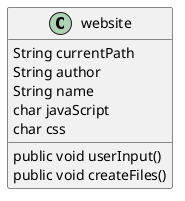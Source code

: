 @startuml
class website {
String currentPath
String author
String name
char javaScript
char css
public void userInput()
public void createFiles()
}
@enduml